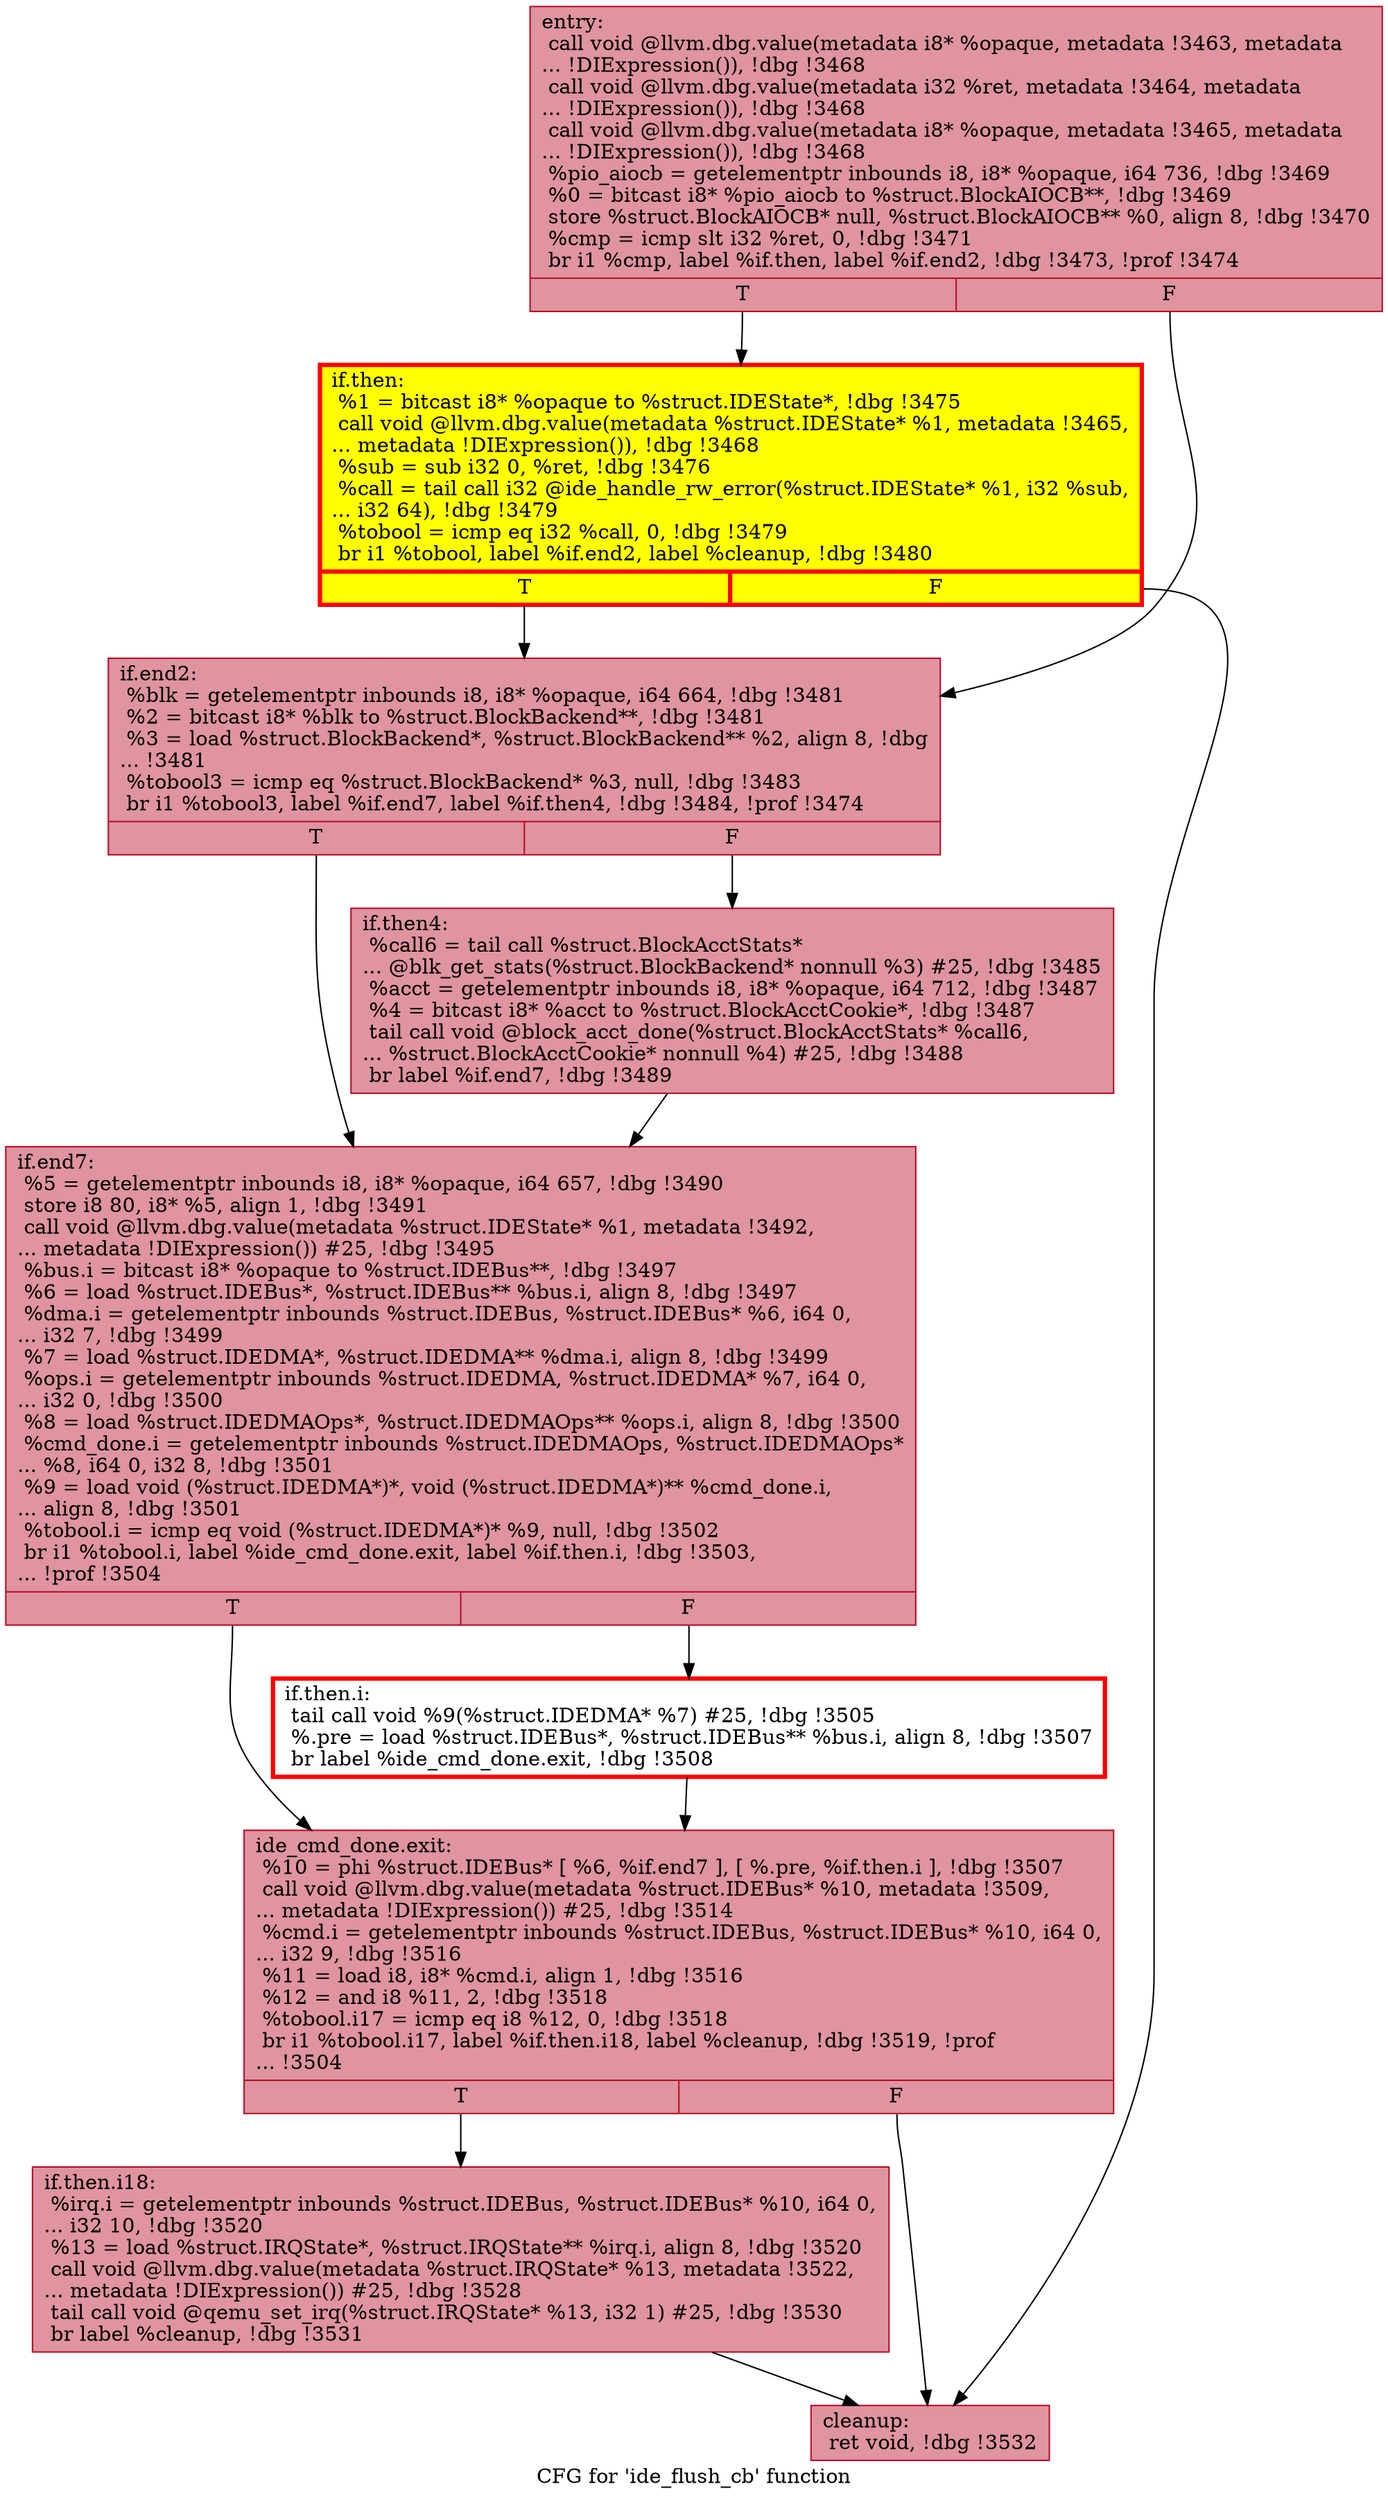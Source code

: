 digraph "CFG for 'ide_flush_cb' function" {
	label="CFG for 'ide_flush_cb' function";

	Node0x565092dc1260 [shape=record,color="#b70d28ff", style=filled, fillcolor="#b70d2870",label="{entry:\l  call void @llvm.dbg.value(metadata i8* %opaque, metadata !3463, metadata\l... !DIExpression()), !dbg !3468\l  call void @llvm.dbg.value(metadata i32 %ret, metadata !3464, metadata\l... !DIExpression()), !dbg !3468\l  call void @llvm.dbg.value(metadata i8* %opaque, metadata !3465, metadata\l... !DIExpression()), !dbg !3468\l  %pio_aiocb = getelementptr inbounds i8, i8* %opaque, i64 736, !dbg !3469\l  %0 = bitcast i8* %pio_aiocb to %struct.BlockAIOCB**, !dbg !3469\l  store %struct.BlockAIOCB* null, %struct.BlockAIOCB** %0, align 8, !dbg !3470\l  %cmp = icmp slt i32 %ret, 0, !dbg !3471\l  br i1 %cmp, label %if.then, label %if.end2, !dbg !3473, !prof !3474\l|{<s0>T|<s1>F}}"];
	Node0x565092dc1260:s0 -> Node0x565092dc4650;
	Node0x565092dc1260:s1 -> Node0x565092dc46a0;
	Node0x565092dc4650 [shape=record,penwidth=3.0, style="filled", color="red", fillcolor="yellow",label="{if.then:                                          \l  %1 = bitcast i8* %opaque to %struct.IDEState*, !dbg !3475\l  call void @llvm.dbg.value(metadata %struct.IDEState* %1, metadata !3465,\l... metadata !DIExpression()), !dbg !3468\l  %sub = sub i32 0, %ret, !dbg !3476\l  %call = tail call i32 @ide_handle_rw_error(%struct.IDEState* %1, i32 %sub,\l... i32 64), !dbg !3479\l  %tobool = icmp eq i32 %call, 0, !dbg !3479\l  br i1 %tobool, label %if.end2, label %cleanup, !dbg !3480\l|{<s0>T|<s1>F}}"];
	Node0x565092dc4650:s0 -> Node0x565092dc46a0;
	Node0x565092dc4650:s1 -> Node0x565092dc53f0;
	Node0x565092dc46a0 [shape=record,color="#b70d28ff", style=filled, fillcolor="#b70d2870",label="{if.end2:                                          \l  %blk = getelementptr inbounds i8, i8* %opaque, i64 664, !dbg !3481\l  %2 = bitcast i8* %blk to %struct.BlockBackend**, !dbg !3481\l  %3 = load %struct.BlockBackend*, %struct.BlockBackend** %2, align 8, !dbg\l... !3481\l  %tobool3 = icmp eq %struct.BlockBackend* %3, null, !dbg !3483\l  br i1 %tobool3, label %if.end7, label %if.then4, !dbg !3484, !prof !3474\l|{<s0>T|<s1>F}}"];
	Node0x565092dc46a0:s0 -> Node0x565092dc57b0;
	Node0x565092dc46a0:s1 -> Node0x565092dc5740;
	Node0x565092dc5740 [shape=record,color="#b70d28ff", style=filled, fillcolor="#b70d2870",label="{if.then4:                                         \l  %call6 = tail call %struct.BlockAcctStats*\l... @blk_get_stats(%struct.BlockBackend* nonnull %3) #25, !dbg !3485\l  %acct = getelementptr inbounds i8, i8* %opaque, i64 712, !dbg !3487\l  %4 = bitcast i8* %acct to %struct.BlockAcctCookie*, !dbg !3487\l  tail call void @block_acct_done(%struct.BlockAcctStats* %call6,\l... %struct.BlockAcctCookie* nonnull %4) #25, !dbg !3488\l  br label %if.end7, !dbg !3489\l}"];
	Node0x565092dc5740 -> Node0x565092dc57b0;
	Node0x565092dc57b0 [shape=record,color="#b70d28ff", style=filled, fillcolor="#b70d2870",label="{if.end7:                                          \l  %5 = getelementptr inbounds i8, i8* %opaque, i64 657, !dbg !3490\l  store i8 80, i8* %5, align 1, !dbg !3491\l  call void @llvm.dbg.value(metadata %struct.IDEState* %1, metadata !3492,\l... metadata !DIExpression()) #25, !dbg !3495\l  %bus.i = bitcast i8* %opaque to %struct.IDEBus**, !dbg !3497\l  %6 = load %struct.IDEBus*, %struct.IDEBus** %bus.i, align 8, !dbg !3497\l  %dma.i = getelementptr inbounds %struct.IDEBus, %struct.IDEBus* %6, i64 0,\l... i32 7, !dbg !3499\l  %7 = load %struct.IDEDMA*, %struct.IDEDMA** %dma.i, align 8, !dbg !3499\l  %ops.i = getelementptr inbounds %struct.IDEDMA, %struct.IDEDMA* %7, i64 0,\l... i32 0, !dbg !3500\l  %8 = load %struct.IDEDMAOps*, %struct.IDEDMAOps** %ops.i, align 8, !dbg !3500\l  %cmd_done.i = getelementptr inbounds %struct.IDEDMAOps, %struct.IDEDMAOps*\l... %8, i64 0, i32 8, !dbg !3501\l  %9 = load void (%struct.IDEDMA*)*, void (%struct.IDEDMA*)** %cmd_done.i,\l... align 8, !dbg !3501\l  %tobool.i = icmp eq void (%struct.IDEDMA*)* %9, null, !dbg !3502\l  br i1 %tobool.i, label %ide_cmd_done.exit, label %if.then.i, !dbg !3503,\l... !prof !3504\l|{<s0>T|<s1>F}}"];
	Node0x565092dc57b0:s0 -> Node0x565092e099b0;
	Node0x565092dc57b0:s1 -> Node0x565092dae3d0;
	Node0x565092dae3d0 [shape=record,penwidth=3.0, color="red",label="{if.then.i:                                        \l  tail call void %9(%struct.IDEDMA* %7) #25, !dbg !3505\l  %.pre = load %struct.IDEBus*, %struct.IDEBus** %bus.i, align 8, !dbg !3507\l  br label %ide_cmd_done.exit, !dbg !3508\l}"];
	Node0x565092dae3d0 -> Node0x565092e099b0;
	Node0x565092e099b0 [shape=record,color="#b70d28ff", style=filled, fillcolor="#b70d2870",label="{ide_cmd_done.exit:                                \l  %10 = phi %struct.IDEBus* [ %6, %if.end7 ], [ %.pre, %if.then.i ], !dbg !3507\l  call void @llvm.dbg.value(metadata %struct.IDEBus* %10, metadata !3509,\l... metadata !DIExpression()) #25, !dbg !3514\l  %cmd.i = getelementptr inbounds %struct.IDEBus, %struct.IDEBus* %10, i64 0,\l... i32 9, !dbg !3516\l  %11 = load i8, i8* %cmd.i, align 1, !dbg !3516\l  %12 = and i8 %11, 2, !dbg !3518\l  %tobool.i17 = icmp eq i8 %12, 0, !dbg !3518\l  br i1 %tobool.i17, label %if.then.i18, label %cleanup, !dbg !3519, !prof\l... !3504\l|{<s0>T|<s1>F}}"];
	Node0x565092e099b0:s0 -> Node0x565092c9f1d0;
	Node0x565092e099b0:s1 -> Node0x565092dc53f0;
	Node0x565092c9f1d0 [shape=record,color="#b70d28ff", style=filled, fillcolor="#b70d2870",label="{if.then.i18:                                      \l  %irq.i = getelementptr inbounds %struct.IDEBus, %struct.IDEBus* %10, i64 0,\l... i32 10, !dbg !3520\l  %13 = load %struct.IRQState*, %struct.IRQState** %irq.i, align 8, !dbg !3520\l  call void @llvm.dbg.value(metadata %struct.IRQState* %13, metadata !3522,\l... metadata !DIExpression()) #25, !dbg !3528\l  tail call void @qemu_set_irq(%struct.IRQState* %13, i32 1) #25, !dbg !3530\l  br label %cleanup, !dbg !3531\l}"];
	Node0x565092c9f1d0 -> Node0x565092dc53f0;
	Node0x565092dc53f0 [shape=record,color="#b70d28ff", style=filled, fillcolor="#b70d2870",label="{cleanup:                                          \l  ret void, !dbg !3532\l}"];
}
